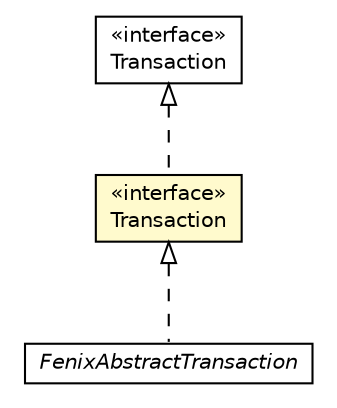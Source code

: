 #!/usr/local/bin/dot
#
# Class diagram 
# Generated by UMLGraph version 5.1 (http://www.umlgraph.org/)
#

digraph G {
	edge [fontname="Helvetica",fontsize=10,labelfontname="Helvetica",labelfontsize=10];
	node [fontname="Helvetica",fontsize=10,shape=plaintext];
	nodesep=0.25;
	ranksep=0.5;
	// pt.ist.fenixframework.Transaction
	c20084 [label=<<table title="pt.ist.fenixframework.Transaction" border="0" cellborder="1" cellspacing="0" cellpadding="2" port="p" bgcolor="lemonChiffon" href="./Transaction.html">
		<tr><td><table border="0" cellspacing="0" cellpadding="1">
<tr><td align="center" balign="center"> &#171;interface&#187; </td></tr>
<tr><td align="center" balign="center"> Transaction </td></tr>
		</table></td></tr>
		</table>>, fontname="Helvetica", fontcolor="black", fontsize=10.0];
	// pt.ist.fenixframework.FenixAbstractTransaction
	c20088 [label=<<table title="pt.ist.fenixframework.FenixAbstractTransaction" border="0" cellborder="1" cellspacing="0" cellpadding="2" port="p" href="./FenixAbstractTransaction.html">
		<tr><td><table border="0" cellspacing="0" cellpadding="1">
<tr><td align="center" balign="center"><font face="Helvetica-Oblique"> FenixAbstractTransaction </font></td></tr>
		</table></td></tr>
		</table>>, fontname="Helvetica", fontcolor="black", fontsize=10.0];
	//pt.ist.fenixframework.Transaction implements javax.transaction.Transaction
	c20435:p -> c20084:p [dir=back,arrowtail=empty,style=dashed];
	//pt.ist.fenixframework.FenixAbstractTransaction implements pt.ist.fenixframework.Transaction
	c20084:p -> c20088:p [dir=back,arrowtail=empty,style=dashed];
	// javax.transaction.Transaction
	c20435 [label=<<table title="javax.transaction.Transaction" border="0" cellborder="1" cellspacing="0" cellpadding="2" port="p" href="http://java.sun.com/j2se/1.4.2/docs/api/javax/transaction/Transaction.html">
		<tr><td><table border="0" cellspacing="0" cellpadding="1">
<tr><td align="center" balign="center"> &#171;interface&#187; </td></tr>
<tr><td align="center" balign="center"> Transaction </td></tr>
		</table></td></tr>
		</table>>, fontname="Helvetica", fontcolor="black", fontsize=10.0];
}


